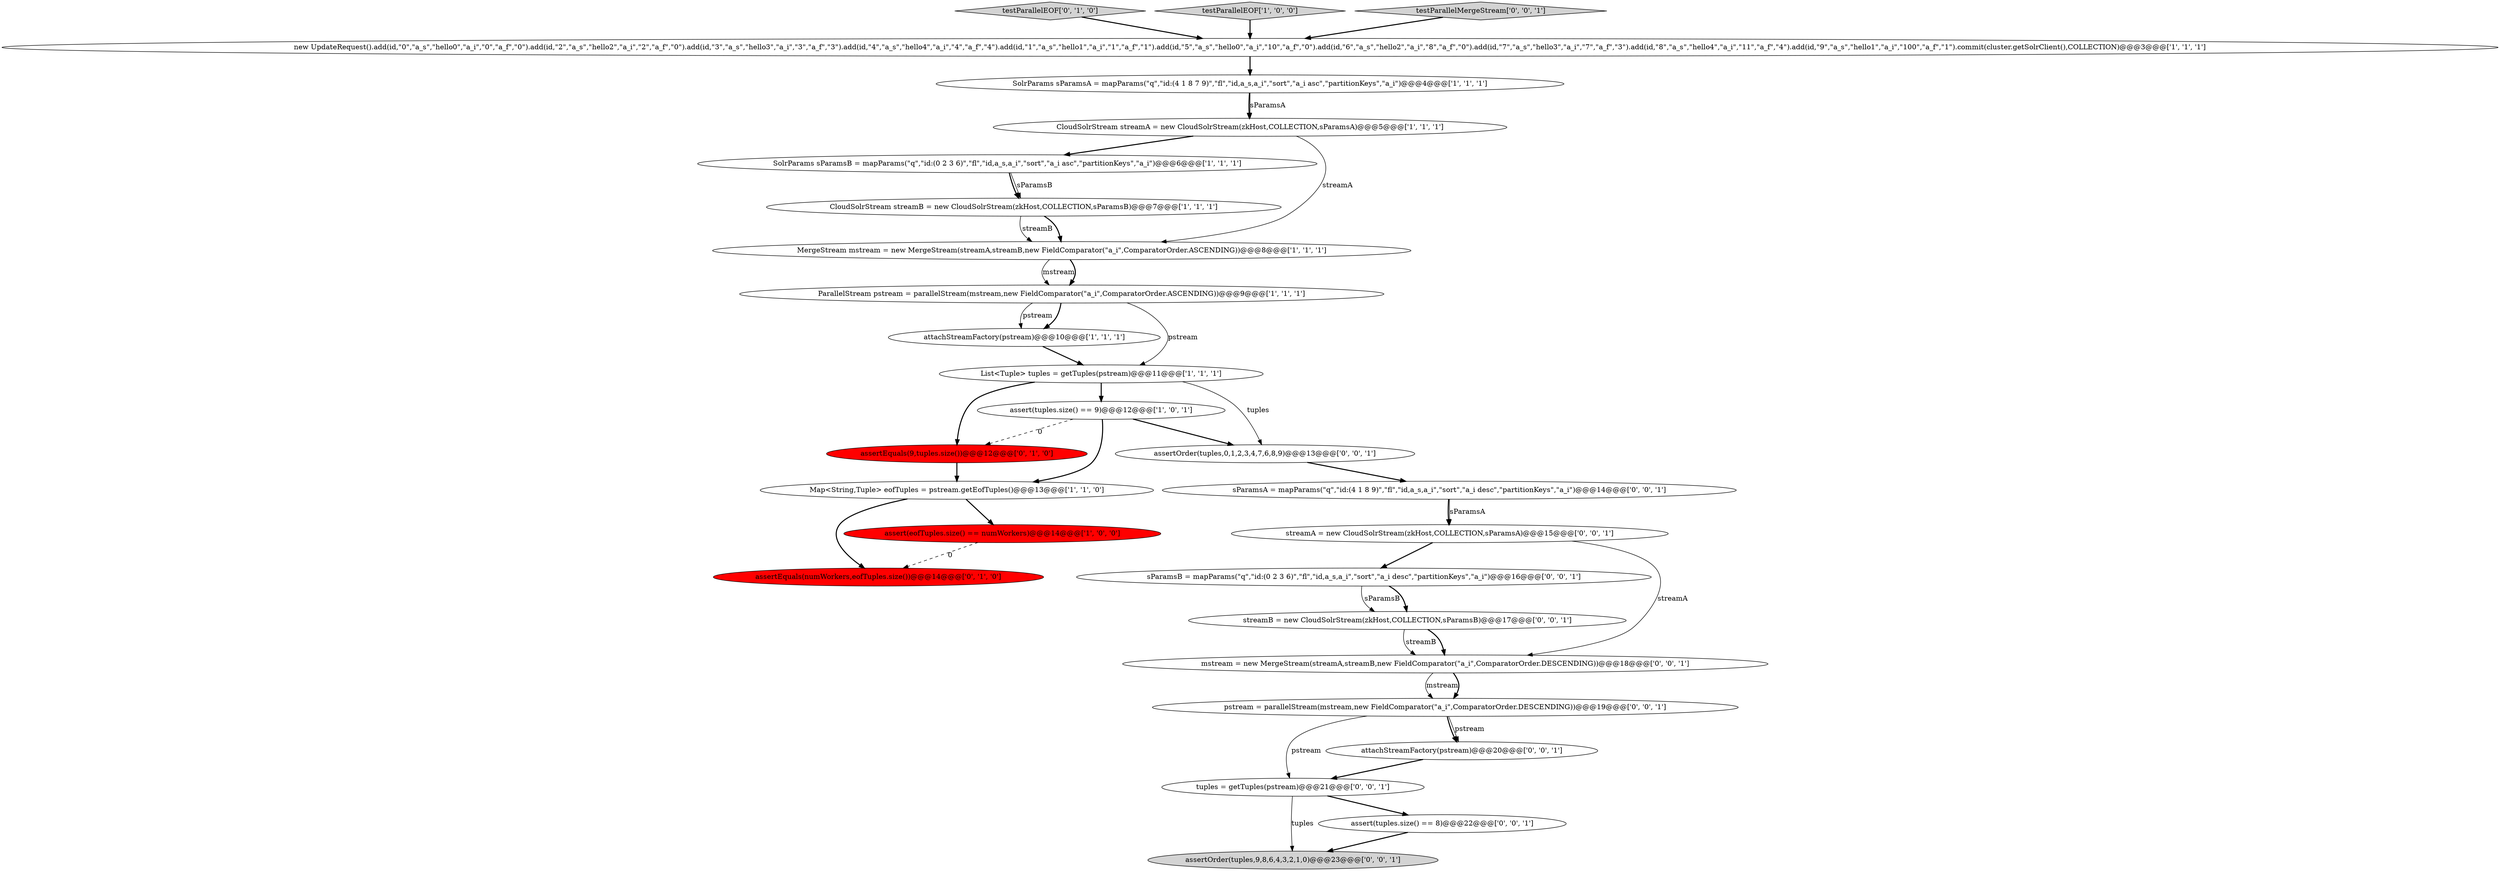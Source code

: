 digraph {
5 [style = filled, label = "attachStreamFactory(pstream)@@@10@@@['1', '1', '1']", fillcolor = white, shape = ellipse image = "AAA0AAABBB1BBB"];
2 [style = filled, label = "List<Tuple> tuples = getTuples(pstream)@@@11@@@['1', '1', '1']", fillcolor = white, shape = ellipse image = "AAA0AAABBB1BBB"];
11 [style = filled, label = "new UpdateRequest().add(id,\"0\",\"a_s\",\"hello0\",\"a_i\",\"0\",\"a_f\",\"0\").add(id,\"2\",\"a_s\",\"hello2\",\"a_i\",\"2\",\"a_f\",\"0\").add(id,\"3\",\"a_s\",\"hello3\",\"a_i\",\"3\",\"a_f\",\"3\").add(id,\"4\",\"a_s\",\"hello4\",\"a_i\",\"4\",\"a_f\",\"4\").add(id,\"1\",\"a_s\",\"hello1\",\"a_i\",\"1\",\"a_f\",\"1\").add(id,\"5\",\"a_s\",\"hello0\",\"a_i\",\"10\",\"a_f\",\"0\").add(id,\"6\",\"a_s\",\"hello2\",\"a_i\",\"8\",\"a_f\",\"0\").add(id,\"7\",\"a_s\",\"hello3\",\"a_i\",\"7\",\"a_f\",\"3\").add(id,\"8\",\"a_s\",\"hello4\",\"a_i\",\"11\",\"a_f\",\"4\").add(id,\"9\",\"a_s\",\"hello1\",\"a_i\",\"100\",\"a_f\",\"1\").commit(cluster.getSolrClient(),COLLECTION)@@@3@@@['1', '1', '1']", fillcolor = white, shape = ellipse image = "AAA0AAABBB1BBB"];
8 [style = filled, label = "SolrParams sParamsA = mapParams(\"q\",\"id:(4 1 8 7 9)\",\"fl\",\"id,a_s,a_i\",\"sort\",\"a_i asc\",\"partitionKeys\",\"a_i\")@@@4@@@['1', '1', '1']", fillcolor = white, shape = ellipse image = "AAA0AAABBB1BBB"];
3 [style = filled, label = "Map<String,Tuple> eofTuples = pstream.getEofTuples()@@@13@@@['1', '1', '0']", fillcolor = white, shape = ellipse image = "AAA0AAABBB1BBB"];
20 [style = filled, label = "sParamsA = mapParams(\"q\",\"id:(4 1 8 9)\",\"fl\",\"id,a_s,a_i\",\"sort\",\"a_i desc\",\"partitionKeys\",\"a_i\")@@@14@@@['0', '0', '1']", fillcolor = white, shape = ellipse image = "AAA0AAABBB3BBB"];
9 [style = filled, label = "SolrParams sParamsB = mapParams(\"q\",\"id:(0 2 3 6)\",\"fl\",\"id,a_s,a_i\",\"sort\",\"a_i asc\",\"partitionKeys\",\"a_i\")@@@6@@@['1', '1', '1']", fillcolor = white, shape = ellipse image = "AAA0AAABBB1BBB"];
19 [style = filled, label = "sParamsB = mapParams(\"q\",\"id:(0 2 3 6)\",\"fl\",\"id,a_s,a_i\",\"sort\",\"a_i desc\",\"partitionKeys\",\"a_i\")@@@16@@@['0', '0', '1']", fillcolor = white, shape = ellipse image = "AAA0AAABBB3BBB"];
13 [style = filled, label = "testParallelEOF['0', '1', '0']", fillcolor = lightgray, shape = diamond image = "AAA0AAABBB2BBB"];
6 [style = filled, label = "MergeStream mstream = new MergeStream(streamA,streamB,new FieldComparator(\"a_i\",ComparatorOrder.ASCENDING))@@@8@@@['1', '1', '1']", fillcolor = white, shape = ellipse image = "AAA0AAABBB1BBB"];
10 [style = filled, label = "testParallelEOF['1', '0', '0']", fillcolor = lightgray, shape = diamond image = "AAA0AAABBB1BBB"];
1 [style = filled, label = "CloudSolrStream streamA = new CloudSolrStream(zkHost,COLLECTION,sParamsA)@@@5@@@['1', '1', '1']", fillcolor = white, shape = ellipse image = "AAA0AAABBB1BBB"];
17 [style = filled, label = "assertOrder(tuples,9,8,6,4,3,2,1,0)@@@23@@@['0', '0', '1']", fillcolor = lightgray, shape = ellipse image = "AAA0AAABBB3BBB"];
12 [style = filled, label = "ParallelStream pstream = parallelStream(mstream,new FieldComparator(\"a_i\",ComparatorOrder.ASCENDING))@@@9@@@['1', '1', '1']", fillcolor = white, shape = ellipse image = "AAA0AAABBB1BBB"];
23 [style = filled, label = "streamA = new CloudSolrStream(zkHost,COLLECTION,sParamsA)@@@15@@@['0', '0', '1']", fillcolor = white, shape = ellipse image = "AAA0AAABBB3BBB"];
14 [style = filled, label = "assertEquals(numWorkers,eofTuples.size())@@@14@@@['0', '1', '0']", fillcolor = red, shape = ellipse image = "AAA1AAABBB2BBB"];
24 [style = filled, label = "streamB = new CloudSolrStream(zkHost,COLLECTION,sParamsB)@@@17@@@['0', '0', '1']", fillcolor = white, shape = ellipse image = "AAA0AAABBB3BBB"];
4 [style = filled, label = "assert(tuples.size() == 9)@@@12@@@['1', '0', '1']", fillcolor = white, shape = ellipse image = "AAA0AAABBB1BBB"];
16 [style = filled, label = "tuples = getTuples(pstream)@@@21@@@['0', '0', '1']", fillcolor = white, shape = ellipse image = "AAA0AAABBB3BBB"];
18 [style = filled, label = "attachStreamFactory(pstream)@@@20@@@['0', '0', '1']", fillcolor = white, shape = ellipse image = "AAA0AAABBB3BBB"];
0 [style = filled, label = "CloudSolrStream streamB = new CloudSolrStream(zkHost,COLLECTION,sParamsB)@@@7@@@['1', '1', '1']", fillcolor = white, shape = ellipse image = "AAA0AAABBB1BBB"];
21 [style = filled, label = "pstream = parallelStream(mstream,new FieldComparator(\"a_i\",ComparatorOrder.DESCENDING))@@@19@@@['0', '0', '1']", fillcolor = white, shape = ellipse image = "AAA0AAABBB3BBB"];
25 [style = filled, label = "testParallelMergeStream['0', '0', '1']", fillcolor = lightgray, shape = diamond image = "AAA0AAABBB3BBB"];
22 [style = filled, label = "assert(tuples.size() == 8)@@@22@@@['0', '0', '1']", fillcolor = white, shape = ellipse image = "AAA0AAABBB3BBB"];
27 [style = filled, label = "assertOrder(tuples,0,1,2,3,4,7,6,8,9)@@@13@@@['0', '0', '1']", fillcolor = white, shape = ellipse image = "AAA0AAABBB3BBB"];
7 [style = filled, label = "assert(eofTuples.size() == numWorkers)@@@14@@@['1', '0', '0']", fillcolor = red, shape = ellipse image = "AAA1AAABBB1BBB"];
15 [style = filled, label = "assertEquals(9,tuples.size())@@@12@@@['0', '1', '0']", fillcolor = red, shape = ellipse image = "AAA1AAABBB2BBB"];
26 [style = filled, label = "mstream = new MergeStream(streamA,streamB,new FieldComparator(\"a_i\",ComparatorOrder.DESCENDING))@@@18@@@['0', '0', '1']", fillcolor = white, shape = ellipse image = "AAA0AAABBB3BBB"];
2->27 [style = solid, label="tuples"];
4->3 [style = bold, label=""];
1->6 [style = solid, label="streamA"];
9->0 [style = bold, label=""];
12->5 [style = bold, label=""];
26->21 [style = solid, label="mstream"];
21->18 [style = solid, label="pstream"];
0->6 [style = bold, label=""];
21->16 [style = solid, label="pstream"];
7->14 [style = dashed, label="0"];
12->2 [style = solid, label="pstream"];
23->26 [style = solid, label="streamA"];
3->14 [style = bold, label=""];
16->17 [style = solid, label="tuples"];
19->24 [style = solid, label="sParamsB"];
16->22 [style = bold, label=""];
15->3 [style = bold, label=""];
6->12 [style = solid, label="mstream"];
2->4 [style = bold, label=""];
13->11 [style = bold, label=""];
21->18 [style = bold, label=""];
1->9 [style = bold, label=""];
19->24 [style = bold, label=""];
26->21 [style = bold, label=""];
8->1 [style = bold, label=""];
24->26 [style = bold, label=""];
5->2 [style = bold, label=""];
18->16 [style = bold, label=""];
20->23 [style = bold, label=""];
3->7 [style = bold, label=""];
25->11 [style = bold, label=""];
20->23 [style = solid, label="sParamsA"];
12->5 [style = solid, label="pstream"];
23->19 [style = bold, label=""];
4->15 [style = dashed, label="0"];
4->27 [style = bold, label=""];
2->15 [style = bold, label=""];
22->17 [style = bold, label=""];
11->8 [style = bold, label=""];
8->1 [style = solid, label="sParamsA"];
0->6 [style = solid, label="streamB"];
27->20 [style = bold, label=""];
24->26 [style = solid, label="streamB"];
9->0 [style = solid, label="sParamsB"];
10->11 [style = bold, label=""];
6->12 [style = bold, label=""];
}
